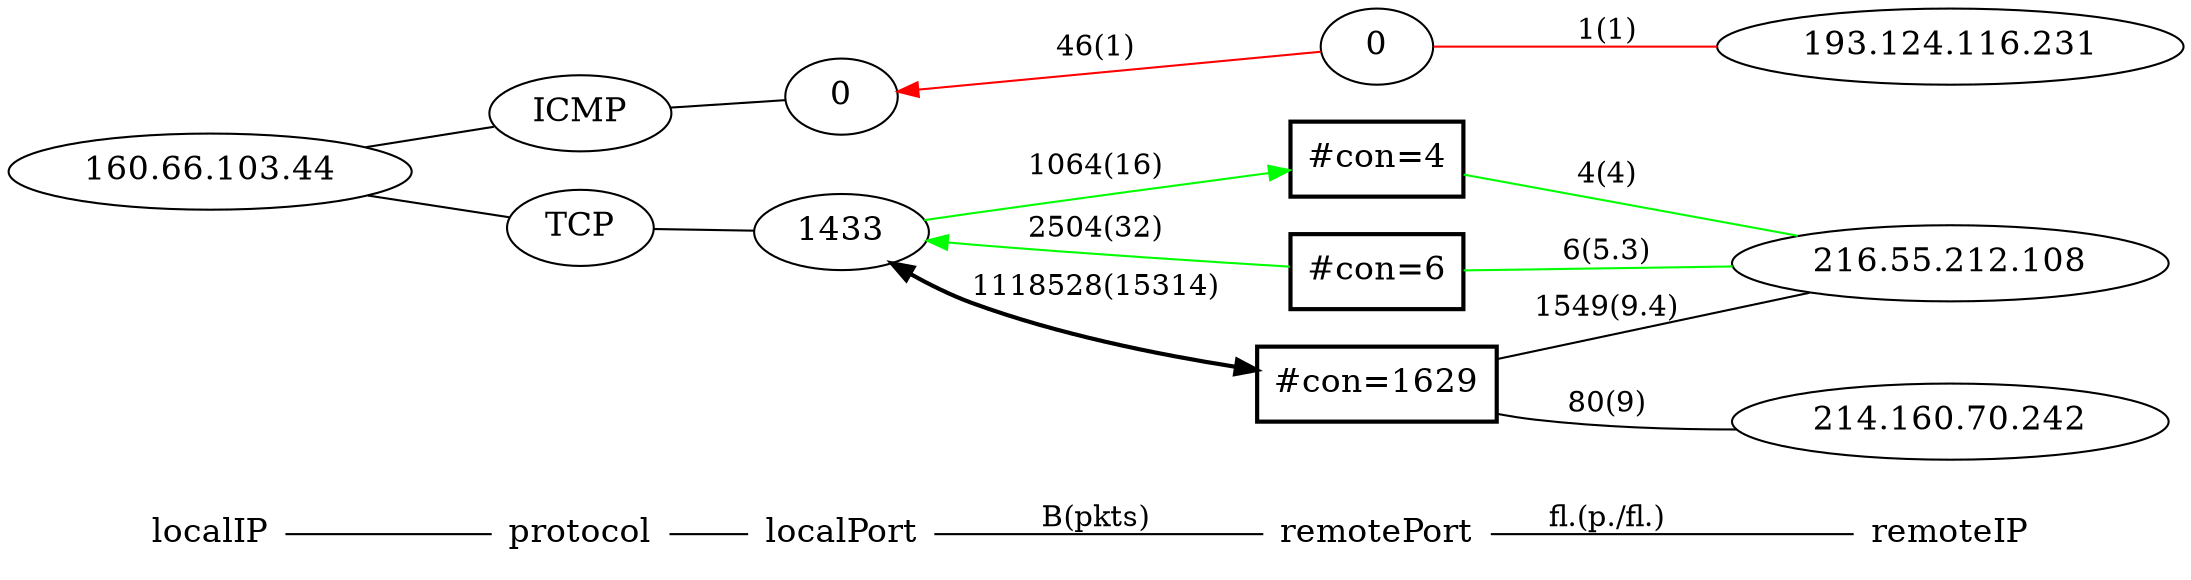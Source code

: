 graph G { /* Created by hpg2dot3() */
rankdir=LR;
node[shape=plaintext,fontsize=16];
"localIP"--"protocol"--"localPort""localPort"--"remotePort"[label="B(pkts)"]"remotePort"--"remoteIP"[label="fl.(p./fl.)"]
node[shape=ellipse];
subgraph 0{rank=same;"localIP";k1_2688706348;}
k1_2688706348[label="160.66.103.44"];
k1_2688706348--k2_1;
k1_2688706348--k2_6;
subgraph 1 {rank=same;"protocol";k2_6;k2_1;}
k2_6[label="TCP"];
k2_1[label="ICMP"];
k2_6--k3_268436889;
k2_1--k3_536870912;
subgraph 2 {rank=same;"localPort";k3_536870912;k3_268436889;}
k3_536870912[label="0"];
k3_268436889[label="1433"];
k3_536870912--k4_1610612736[dir=back, color=red][label="46(1)"];
k3_268436889--k4_2308308996[dir=forward, color=green][label="1064(16)"];
k3_268436889--k4_2326265862[dir=back, color=green][label="2504(32)"];
k3_268436889--k4_67438173[style=bold,dir=both][label="1118528(15314)"];
subgraph 3 {rank=same;"remotePort";k4_67438173;k4_2326265862;k4_1610612736;k4_2308308996;}
k4_67438173[label="#con=1629", shape=box, style=bold];
k4_2326265862[label="#con=6", shape=box, style=bold];
k4_1610612736[label="0"];
k4_2308308996[label="#con=4", shape=box, style=bold];
k4_67438173--k5_3600828146[label="80(9)"];
k4_1610612736--k5_3246159079[color=red][label="1(1)"];
k4_2326265862--k5_3627537516[color=green][label="6(5.3)"];
k4_2308308996--k5_3627537516[color=green][label="4(4)"];
k4_67438173--k5_3627537516[label="1549(9.4)"];
subgraph 4 {rank=same;"remoteIP";k5_3627537516;k5_3600828146;k5_3246159079;}
k5_3627537516[label="216.55.212.108"];
k5_3600828146[label="214.160.70.242"];
k5_3246159079[label="193.124.116.231"];
}
